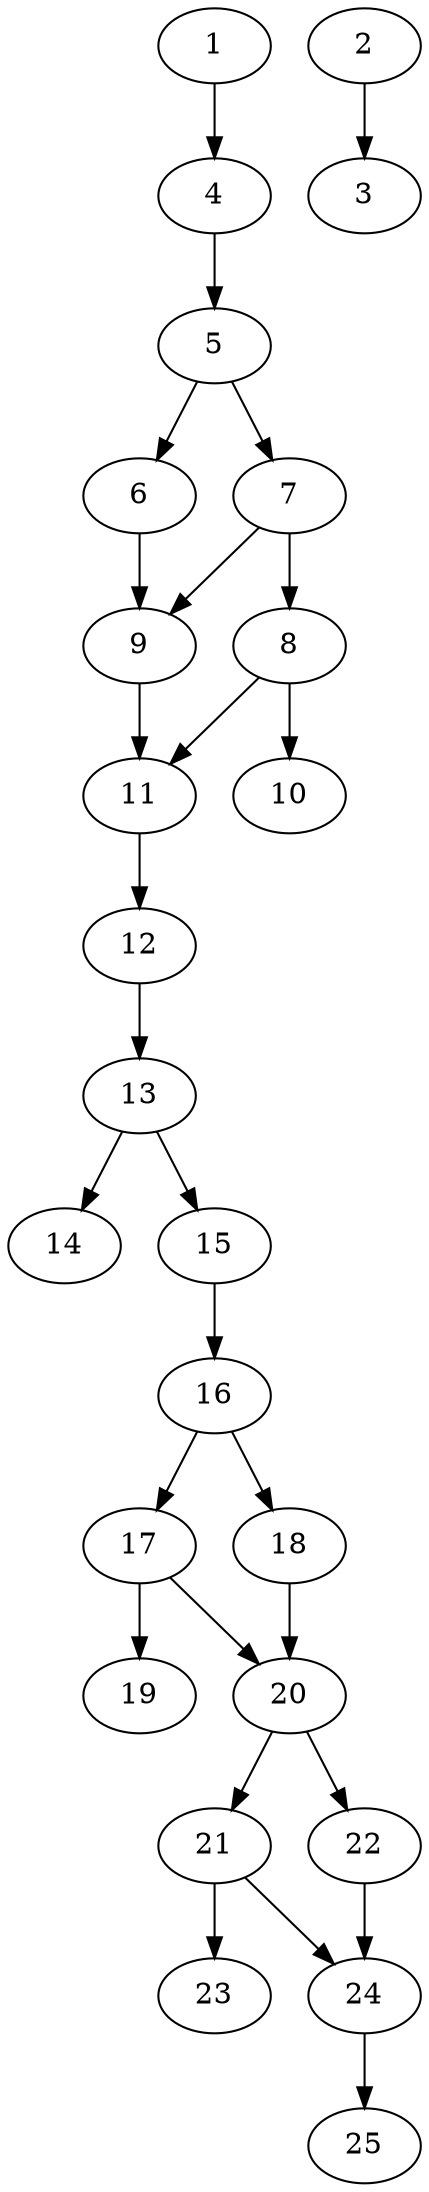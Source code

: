 // DAG automatically generated by daggen at Thu Oct  3 14:00:39 2019
// ./daggen --dot -n 25 --ccr 0.3 --fat 0.3 --regular 0.9 --density 0.6 --mindata 5242880 --maxdata 52428800 
digraph G {
  1 [size="140574720", alpha="0.18", expect_size="42172416"] 
  1 -> 4 [size ="42172416"]
  2 [size="174407680", alpha="0.04", expect_size="52322304"] 
  2 -> 3 [size ="52322304"]
  3 [size="26108587", alpha="0.07", expect_size="7832576"] 
  4 [size="115466240", alpha="0.00", expect_size="34639872"] 
  4 -> 5 [size ="34639872"]
  5 [size="159713280", alpha="0.11", expect_size="47913984"] 
  5 -> 6 [size ="47913984"]
  5 -> 7 [size ="47913984"]
  6 [size="54155947", alpha="0.04", expect_size="16246784"] 
  6 -> 9 [size ="16246784"]
  7 [size="128972800", alpha="0.16", expect_size="38691840"] 
  7 -> 8 [size ="38691840"]
  7 -> 9 [size ="38691840"]
  8 [size="120920747", alpha="0.04", expect_size="36276224"] 
  8 -> 10 [size ="36276224"]
  8 -> 11 [size ="36276224"]
  9 [size="45329067", alpha="0.18", expect_size="13598720"] 
  9 -> 11 [size ="13598720"]
  10 [size="124504747", alpha="0.09", expect_size="37351424"] 
  11 [size="21497173", alpha="0.10", expect_size="6449152"] 
  11 -> 12 [size ="6449152"]
  12 [size="159546027", alpha="0.06", expect_size="47863808"] 
  12 -> 13 [size ="47863808"]
  13 [size="32651947", alpha="0.00", expect_size="9795584"] 
  13 -> 14 [size ="9795584"]
  13 -> 15 [size ="9795584"]
  14 [size="88500907", alpha="0.04", expect_size="26550272"] 
  15 [size="90873173", alpha="0.17", expect_size="27261952"] 
  15 -> 16 [size ="27261952"]
  16 [size="21568853", alpha="0.10", expect_size="6470656"] 
  16 -> 17 [size ="6470656"]
  16 -> 18 [size ="6470656"]
  17 [size="56309760", alpha="0.19", expect_size="16892928"] 
  17 -> 19 [size ="16892928"]
  17 -> 20 [size ="16892928"]
  18 [size="24671573", alpha="0.10", expect_size="7401472"] 
  18 -> 20 [size ="7401472"]
  19 [size="52538027", alpha="0.03", expect_size="15761408"] 
  20 [size="40584533", alpha="0.08", expect_size="12175360"] 
  20 -> 21 [size ="12175360"]
  20 -> 22 [size ="12175360"]
  21 [size="111025493", alpha="0.08", expect_size="33307648"] 
  21 -> 23 [size ="33307648"]
  21 -> 24 [size ="33307648"]
  22 [size="35874133", alpha="0.08", expect_size="10762240"] 
  22 -> 24 [size ="10762240"]
  23 [size="80947200", alpha="0.10", expect_size="24284160"] 
  24 [size="82476373", alpha="0.04", expect_size="24742912"] 
  24 -> 25 [size ="24742912"]
  25 [size="112274773", alpha="0.16", expect_size="33682432"] 
}
